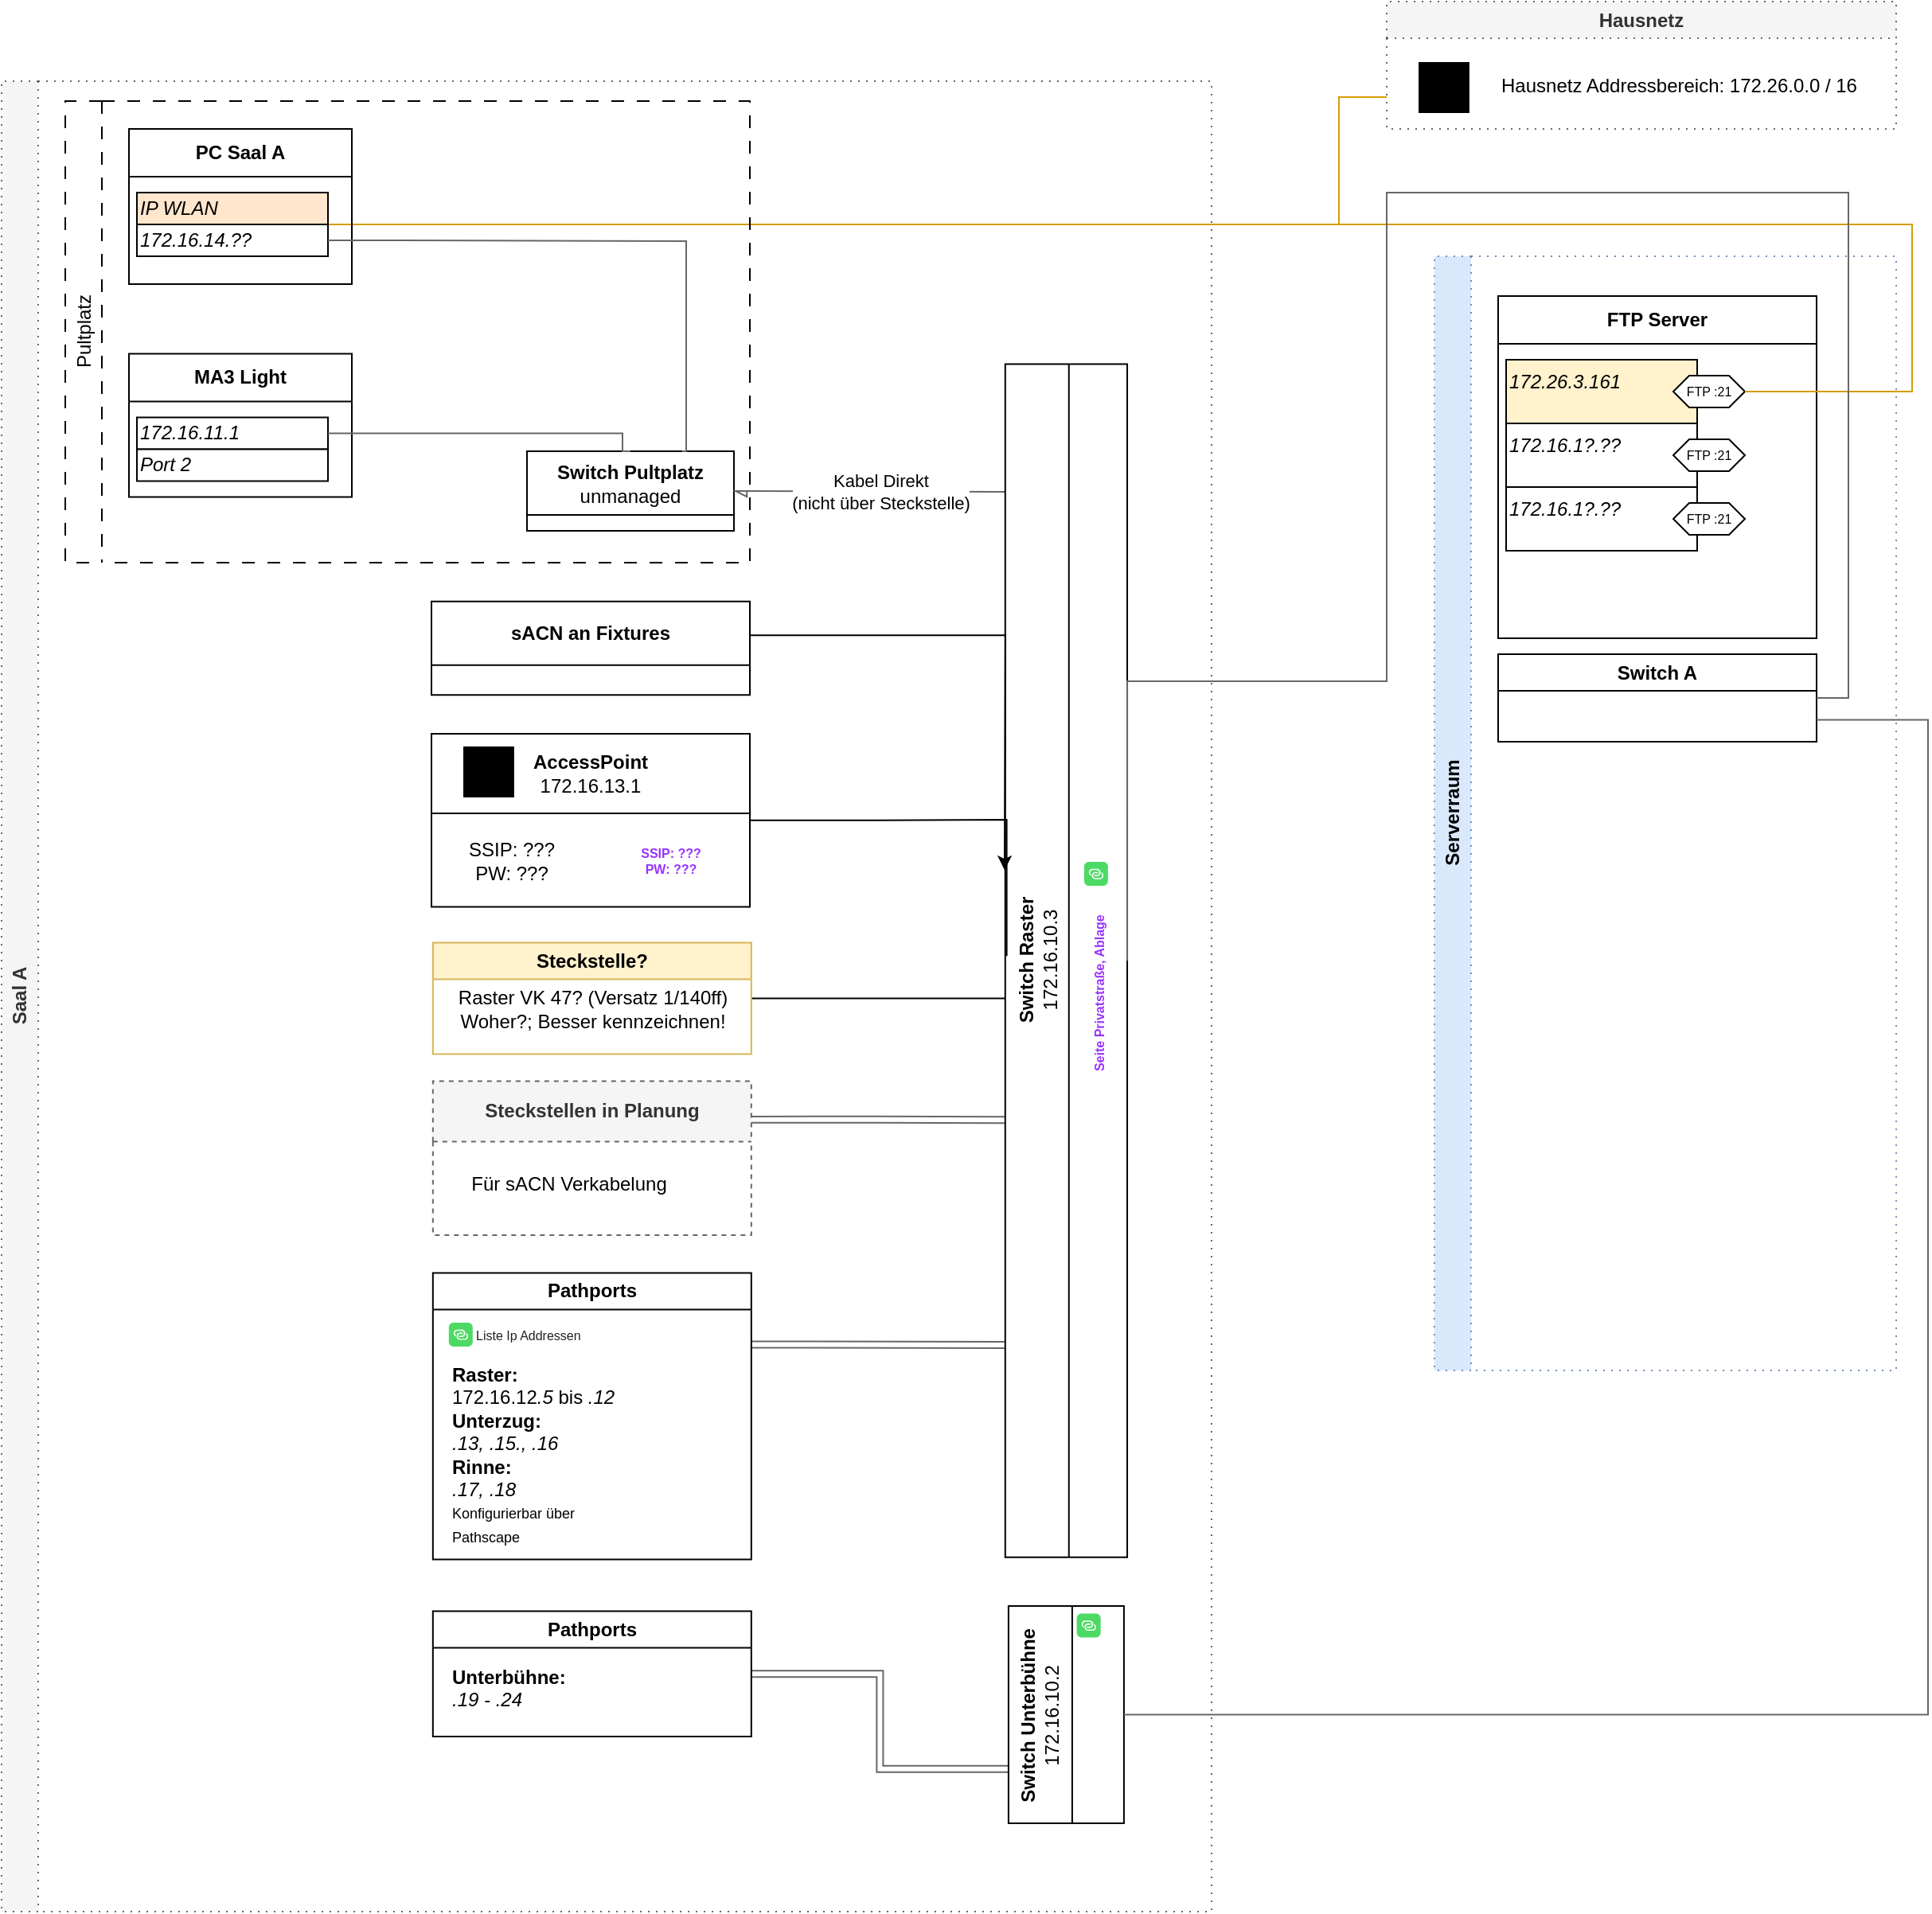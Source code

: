 <mxfile version="26.0.6" pages="2">
  <diagram name="Übersicht" id="d66fe2ae-3e9f-cf2f-6d29-e24063ad5d60">
    <mxGraphModel dx="5036" dy="1028" grid="1" gridSize="10" guides="1" tooltips="1" connect="1" arrows="1" fold="1" page="1" pageScale="1" pageWidth="1100" pageHeight="850" background="none" math="0" shadow="0">
      <root>
        <mxCell id="0" />
        <mxCell id="1" parent="0" />
        <mxCell id="_C5BNkKWTBEPGsjmn6NA-13" value="Hausnetz" style="swimlane;whiteSpace=wrap;html=1;dashed=1;dashPattern=1 4;fillColor=#f5f5f5;fontColor=#333333;strokeColor=#666666;" parent="1" vertex="1">
          <mxGeometry x="-700" y="900" width="320" height="80" as="geometry" />
        </mxCell>
        <mxCell id="_C5BNkKWTBEPGsjmn6NA-14" value="" style="sketch=1;verticalLabelPosition=bottom;sketch=0;aspect=fixed;html=1;verticalAlign=top;strokeColor=none;fillColor=#000000;align=center;outlineConnect=0;pointerEvents=1;shape=mxgraph.citrix2.wifi_router;strokeWidth=1;shadow=0;curveFitting=1;jiggle=2;gradientColor=none;" parent="_C5BNkKWTBEPGsjmn6NA-13" vertex="1">
          <mxGeometry x="20" y="38" width="31.94" height="32" as="geometry" />
        </mxCell>
        <mxCell id="_C5BNkKWTBEPGsjmn6NA-15" value="Hausnetz Addressbereich:&amp;nbsp;172.26.0.0 / 16" style="text;html=1;align=left;verticalAlign=middle;whiteSpace=wrap;rounded=0;" parent="_C5BNkKWTBEPGsjmn6NA-13" vertex="1">
          <mxGeometry x="70" y="38" width="240" height="30" as="geometry" />
        </mxCell>
        <mxCell id="_C5BNkKWTBEPGsjmn6NA-16" style="rounded=0;orthogonalLoop=1;jettySize=auto;html=1;entryX=0;entryY=0.75;entryDx=0;entryDy=0;edgeStyle=orthogonalEdgeStyle;jumpStyle=none;shadow=0;flowAnimation=0;endArrow=none;endFill=0;strokeColor=#d79b00;fillColor=#ffe6cc;" parent="1" source="_C5BNkKWTBEPGsjmn6NA-11" target="_C5BNkKWTBEPGsjmn6NA-13" edge="1">
          <mxGeometry relative="1" as="geometry">
            <Array as="points">
              <mxPoint x="-730" y="1040" />
              <mxPoint x="-730" y="960" />
            </Array>
          </mxGeometry>
        </mxCell>
        <mxCell id="_C5BNkKWTBEPGsjmn6NA-21" value="Serverraum" style="swimlane;horizontal=0;whiteSpace=wrap;html=1;dashed=1;dashPattern=1 4;fillColor=#dae8fc;strokeColor=#6c8ebf;" parent="1" vertex="1">
          <mxGeometry x="-670" y="1060" width="290" height="700" as="geometry" />
        </mxCell>
        <mxCell id="_C5BNkKWTBEPGsjmn6NA-23" value="FTP Server" style="swimlane;whiteSpace=wrap;html=1;startSize=30;" parent="_C5BNkKWTBEPGsjmn6NA-21" vertex="1">
          <mxGeometry x="40" y="25" width="200" height="215" as="geometry" />
        </mxCell>
        <mxCell id="_C5BNkKWTBEPGsjmn6NA-24" value="&lt;i&gt;172.26.3.161&lt;/i&gt;" style="rounded=0;whiteSpace=wrap;html=1;fillColor=#fff2cc;strokeColor=#000000;verticalAlign=top;align=left;" parent="_C5BNkKWTBEPGsjmn6NA-23" vertex="1">
          <mxGeometry x="5" y="40" width="120" height="40" as="geometry" />
        </mxCell>
        <mxCell id="P-Y-znH8DLPPJtFt1mMd-2" value="FTP :21" style="shape=hexagon;perimeter=hexagonPerimeter2;whiteSpace=wrap;html=1;fixedSize=1;size=10.0;fontSize=8;" parent="_C5BNkKWTBEPGsjmn6NA-23" vertex="1">
          <mxGeometry x="110" y="50" width="45" height="20" as="geometry" />
        </mxCell>
        <mxCell id="P-Y-znH8DLPPJtFt1mMd-5" value="&lt;i&gt;172.16.1?.??&lt;/i&gt;" style="rounded=0;whiteSpace=wrap;html=1;verticalAlign=top;align=left;" parent="_C5BNkKWTBEPGsjmn6NA-23" vertex="1">
          <mxGeometry x="5" y="80" width="120" height="40" as="geometry" />
        </mxCell>
        <mxCell id="P-Y-znH8DLPPJtFt1mMd-6" value="FTP :21" style="shape=hexagon;perimeter=hexagonPerimeter2;whiteSpace=wrap;html=1;fixedSize=1;size=10.0;fontSize=8;" parent="_C5BNkKWTBEPGsjmn6NA-23" vertex="1">
          <mxGeometry x="110" y="90" width="45" height="20" as="geometry" />
        </mxCell>
        <mxCell id="P-Y-znH8DLPPJtFt1mMd-8" value="&lt;i&gt;172.16.1?.??&lt;/i&gt;" style="rounded=0;whiteSpace=wrap;html=1;verticalAlign=top;align=left;" parent="_C5BNkKWTBEPGsjmn6NA-23" vertex="1">
          <mxGeometry x="5" y="120" width="120" height="40" as="geometry" />
        </mxCell>
        <mxCell id="P-Y-znH8DLPPJtFt1mMd-9" value="FTP :21" style="shape=hexagon;perimeter=hexagonPerimeter2;whiteSpace=wrap;html=1;fixedSize=1;size=10.0;fontSize=8;" parent="_C5BNkKWTBEPGsjmn6NA-23" vertex="1">
          <mxGeometry x="110" y="130" width="45" height="20" as="geometry" />
        </mxCell>
        <mxCell id="P-Y-znH8DLPPJtFt1mMd-36" value="Switch A" style="swimlane;whiteSpace=wrap;html=1;" parent="_C5BNkKWTBEPGsjmn6NA-21" vertex="1">
          <mxGeometry x="40" y="250" width="200" height="55" as="geometry" />
        </mxCell>
        <mxCell id="_C5BNkKWTBEPGsjmn6NA-22" value="Saal A" style="swimlane;horizontal=0;whiteSpace=wrap;html=1;dashed=1;dashPattern=1 4;fillColor=#f5f5f5;fontColor=#333333;strokeColor=#666666;points=[[0,0,0,0,0],[0,0.25,0,0,0],[0,0.5,0,0,0],[0,0.75,0,0,0],[0,1,0,0,0],[0.25,0,0,0,0],[0.25,1,0,0,0],[0.5,0,0,0,0],[0.5,1,0,0,0],[0.75,0,0,0,0],[0.75,1,0,0,0],[1,0,0,0,0],[1,0.25,0,0,0],[1,0.5,0,0,0],[1,0.75,0,0,0],[1,1,0,0,0]];comic=0;" parent="1" vertex="1">
          <mxGeometry x="-1570" y="950" width="760" height="1150" as="geometry">
            <mxRectangle x="-1330" y="957.5" width="40" height="70" as="alternateBounds" />
          </mxGeometry>
        </mxCell>
        <mxCell id="P-Y-znH8DLPPJtFt1mMd-15" value="&lt;span style=&quot;font-weight: normal;&quot;&gt;Pultplatz&lt;/span&gt;" style="swimlane;horizontal=0;whiteSpace=wrap;html=1;dashed=1;dashPattern=8 8;" parent="_C5BNkKWTBEPGsjmn6NA-22" vertex="1">
          <mxGeometry x="40" y="12.5" width="430" height="290" as="geometry">
            <mxRectangle x="-1290" y="970" width="40" height="80" as="alternateBounds" />
          </mxGeometry>
        </mxCell>
        <mxCell id="_C5BNkKWTBEPGsjmn6NA-10" value="PC Saal A" style="swimlane;whiteSpace=wrap;html=1;startSize=30;" parent="P-Y-znH8DLPPJtFt1mMd-15" vertex="1">
          <mxGeometry x="40" y="17.5" width="140" height="97.5" as="geometry" />
        </mxCell>
        <mxCell id="_C5BNkKWTBEPGsjmn6NA-11" value="&lt;i&gt;IP WLAN&lt;/i&gt;" style="rounded=0;whiteSpace=wrap;html=1;strokeColor=#000000;fillColor=#ffe6cc;align=left;" parent="_C5BNkKWTBEPGsjmn6NA-10" vertex="1">
          <mxGeometry x="5" y="40" width="120" height="20" as="geometry" />
        </mxCell>
        <mxCell id="_C5BNkKWTBEPGsjmn6NA-12" value="&lt;i&gt;172.16.14.??&lt;/i&gt;" style="rounded=0;whiteSpace=wrap;html=1;align=left;" parent="_C5BNkKWTBEPGsjmn6NA-10" vertex="1">
          <mxGeometry x="5" y="60" width="120" height="20" as="geometry" />
        </mxCell>
        <mxCell id="_C5BNkKWTBEPGsjmn6NA-17" value="MA3 Light" style="swimlane;whiteSpace=wrap;html=1;startSize=30;" parent="P-Y-znH8DLPPJtFt1mMd-15" vertex="1">
          <mxGeometry x="40" y="158.75" width="140" height="90" as="geometry">
            <mxRectangle x="40" y="158.75" width="90" height="30" as="alternateBounds" />
          </mxGeometry>
        </mxCell>
        <mxCell id="_C5BNkKWTBEPGsjmn6NA-18" value="&lt;i&gt;172.16.11.1&lt;/i&gt;" style="rounded=0;whiteSpace=wrap;html=1;align=left;" parent="_C5BNkKWTBEPGsjmn6NA-17" vertex="1">
          <mxGeometry x="5" y="40" width="120" height="20" as="geometry" />
        </mxCell>
        <mxCell id="_C5BNkKWTBEPGsjmn6NA-19" value="&lt;i&gt;Port 2&lt;/i&gt;" style="rounded=0;whiteSpace=wrap;html=1;align=left;" parent="_C5BNkKWTBEPGsjmn6NA-17" vertex="1">
          <mxGeometry x="5" y="60" width="120" height="20" as="geometry" />
        </mxCell>
        <mxCell id="P-Y-znH8DLPPJtFt1mMd-14" value="Switch Pultplatz&lt;br&gt;&lt;span style=&quot;font-weight: normal;&quot;&gt;unmanaged&lt;/span&gt;" style="swimlane;whiteSpace=wrap;html=1;startSize=40;" parent="P-Y-znH8DLPPJtFt1mMd-15" vertex="1">
          <mxGeometry x="290" y="220" width="130" height="50" as="geometry" />
        </mxCell>
        <mxCell id="P-Y-znH8DLPPJtFt1mMd-16" style="edgeStyle=orthogonalEdgeStyle;rounded=0;orthogonalLoop=1;jettySize=auto;html=1;exitX=1;exitY=0.5;exitDx=0;exitDy=0;entryX=0.5;entryY=0;entryDx=0;entryDy=0;endArrow=none;endFill=0;fillColor=#f5f5f5;strokeColor=#666666;" parent="P-Y-znH8DLPPJtFt1mMd-15" source="_C5BNkKWTBEPGsjmn6NA-18" target="P-Y-znH8DLPPJtFt1mMd-14" edge="1">
          <mxGeometry relative="1" as="geometry">
            <Array as="points">
              <mxPoint x="350" y="209" />
              <mxPoint x="350" y="220" />
            </Array>
          </mxGeometry>
        </mxCell>
        <mxCell id="P-Y-znH8DLPPJtFt1mMd-17" style="edgeStyle=orthogonalEdgeStyle;rounded=0;orthogonalLoop=1;jettySize=auto;html=1;exitX=1;exitY=0.5;exitDx=0;exitDy=0;entryX=0.75;entryY=0;entryDx=0;entryDy=0;endArrow=none;endFill=0;fillColor=#f5f5f5;strokeColor=#666666;" parent="P-Y-znH8DLPPJtFt1mMd-15" source="_C5BNkKWTBEPGsjmn6NA-12" target="P-Y-znH8DLPPJtFt1mMd-14" edge="1">
          <mxGeometry relative="1" as="geometry">
            <Array as="points">
              <mxPoint x="213" y="88" />
              <mxPoint x="390" y="88" />
              <mxPoint x="390" y="190" />
            </Array>
          </mxGeometry>
        </mxCell>
        <mxCell id="P-Y-znH8DLPPJtFt1mMd-33" style="rounded=0;orthogonalLoop=1;jettySize=auto;html=1;entryX=1;entryY=0.5;entryDx=0;entryDy=0;endArrow=async;endFill=0;fillColor=#f5f5f5;strokeColor=#666666;" parent="_C5BNkKWTBEPGsjmn6NA-22" target="P-Y-znH8DLPPJtFt1mMd-14" edge="1">
          <mxGeometry relative="1" as="geometry">
            <mxPoint x="630" y="258" as="sourcePoint" />
          </mxGeometry>
        </mxCell>
        <mxCell id="P-Y-znH8DLPPJtFt1mMd-34" value="Kabel Direkt&lt;br&gt;(nicht über Steckstelle)" style="edgeLabel;html=1;align=center;verticalAlign=middle;resizable=0;points=[];" parent="P-Y-znH8DLPPJtFt1mMd-33" vertex="1" connectable="0">
          <mxGeometry x="0.346" y="1" relative="1" as="geometry">
            <mxPoint x="36" y="-1" as="offset" />
          </mxGeometry>
        </mxCell>
        <mxCell id="P-Y-znH8DLPPJtFt1mMd-11" value="Switch Raster&lt;br&gt;&lt;span style=&quot;font-weight: normal;&quot;&gt;172.16.10.3&lt;/span&gt;" style="swimlane;whiteSpace=wrap;html=1;startSize=40;swimlaneLine=1;glass=0;rounded=0;shadow=0;rotation=-90;" parent="_C5BNkKWTBEPGsjmn6NA-22" vertex="1">
          <mxGeometry x="293.93" y="514.27" width="749.55" height="76.63" as="geometry">
            <mxRectangle x="595.395" y="649.635" width="110" height="40" as="alternateBounds" />
          </mxGeometry>
        </mxCell>
        <mxCell id="MzpsNFHrvF4brpoUTHrL-18" value="Seite Privatstraße, Ablage" style="text;html=1;align=left;verticalAlign=top;resizable=0;points=[];autosize=1;strokeColor=none;fillColor=none;rotation=-90;fontSize=8;fontColor=#9933FF;fontStyle=1" vertex="1" parent="P-Y-znH8DLPPJtFt1mMd-11">
          <mxGeometry x="334.83" y="40" width="120" height="20" as="geometry" />
        </mxCell>
        <UserObject label="" link="172.16.10.3" id="8Z2GqEkdJc7HsG8jHnMn-7">
          <mxCell style="html=1;strokeWidth=1;shadow=0;dashed=0;shape=mxgraph.ios7.misc.link;fillColor=#4CDA64;strokeColor=none;buttonText=;strokeColor2=#222222;fontColor=#222222;fontSize=8;verticalLabelPosition=bottom;verticalAlign=top;align=center;sketch=0;" vertex="1" parent="P-Y-znH8DLPPJtFt1mMd-11">
            <mxGeometry x="386" y="-23.75" width="15" height="15" as="geometry" />
          </mxCell>
        </UserObject>
        <mxCell id="MzpsNFHrvF4brpoUTHrL-30" style="edgeStyle=orthogonalEdgeStyle;rounded=0;orthogonalLoop=1;jettySize=auto;html=1;exitX=1;exitY=0.25;exitDx=0;exitDy=0;shape=link;fillColor=#f5f5f5;strokeColor=#666666;" edge="1" parent="_C5BNkKWTBEPGsjmn6NA-22" source="P-Y-znH8DLPPJtFt1mMd-10">
          <mxGeometry relative="1" as="geometry">
            <mxPoint x="630" y="794" as="targetPoint" />
            <Array as="points">
              <mxPoint x="630" y="794" />
            </Array>
          </mxGeometry>
        </mxCell>
        <mxCell id="P-Y-znH8DLPPJtFt1mMd-10" value="Pathports" style="swimlane;whiteSpace=wrap;html=1;" parent="_C5BNkKWTBEPGsjmn6NA-22" vertex="1">
          <mxGeometry x="270.91" y="748.75" width="200" height="180" as="geometry">
            <mxRectangle x="60" y="531.25" width="90" height="30" as="alternateBounds" />
          </mxGeometry>
        </mxCell>
        <mxCell id="MzpsNFHrvF4brpoUTHrL-1" value="&lt;b&gt;Raster:&lt;/b&gt; 172.16.12&lt;i&gt;.5&lt;/i&gt; bis &lt;i&gt;.12&lt;/i&gt;&lt;div&gt;&lt;b&gt;Unterzug:&lt;/b&gt;&lt;/div&gt;&lt;div&gt;&lt;i&gt;.13, .15., .16&lt;/i&gt;&lt;br&gt;&lt;b&gt;Rinne:&lt;/b&gt;&lt;/div&gt;&lt;div&gt;&lt;i&gt;.17, .18&lt;/i&gt;&lt;br&gt;&lt;/div&gt;&lt;div&gt;&lt;font style=&quot;font-size: 9px;&quot;&gt;Konfigurierbar über Pathscape&lt;/font&gt;&lt;/div&gt;" style="text;html=1;align=left;verticalAlign=top;whiteSpace=wrap;rounded=0;" vertex="1" parent="P-Y-znH8DLPPJtFt1mMd-10">
          <mxGeometry x="10" y="50" width="110" height="130" as="geometry" />
        </mxCell>
        <UserObject label="Liste Ip Addressen" link="https://cloud.schaubuehne.de/index.php/apps/files/files/577146?dir=/Abt_Beleuchtung/Stellwerk,%20Netzwerk/SAL%20Netzwerk&amp;openfile=true" linkTarget="_blank" id="MzpsNFHrvF4brpoUTHrL-4">
          <mxCell style="html=1;strokeWidth=1;shadow=0;dashed=0;shape=mxgraph.ios7.misc.link;fillColor=#4CDA64;strokeColor=none;buttonText=;strokeColor2=#222222;fontColor=#222222;fontSize=8;verticalLabelPosition=bottom;verticalAlign=middle;align=left;sketch=0;movableLabel=1;" vertex="1" parent="P-Y-znH8DLPPJtFt1mMd-10">
            <mxGeometry x="10" y="31.25" width="15" height="15" as="geometry">
              <mxPoint x="15" y="-15" as="offset" />
            </mxGeometry>
          </mxCell>
        </UserObject>
        <mxCell id="MzpsNFHrvF4brpoUTHrL-53" style="edgeStyle=orthogonalEdgeStyle;rounded=0;orthogonalLoop=1;jettySize=auto;html=1;exitX=0.997;exitY=0.362;exitDx=0;exitDy=0;exitPerimeter=0;" edge="1" parent="_C5BNkKWTBEPGsjmn6NA-22" source="MzpsNFHrvF4brpoUTHrL-57">
          <mxGeometry relative="1" as="geometry">
            <mxPoint x="630" y="495.625" as="targetPoint" />
            <mxPoint x="500" y="495.644" as="sourcePoint" />
          </mxGeometry>
        </mxCell>
        <mxCell id="MzpsNFHrvF4brpoUTHrL-47" style="edgeStyle=orthogonalEdgeStyle;rounded=0;orthogonalLoop=1;jettySize=auto;html=1;exitX=1;exitY=0.5;exitDx=0;exitDy=0;entryX=0.25;entryY=0;entryDx=0;entryDy=0;shape=link;fillColor=#f5f5f5;strokeColor=#666666;" edge="1" parent="_C5BNkKWTBEPGsjmn6NA-22" source="MzpsNFHrvF4brpoUTHrL-11" target="P-Y-znH8DLPPJtFt1mMd-35">
          <mxGeometry relative="1" as="geometry" />
        </mxCell>
        <mxCell id="MzpsNFHrvF4brpoUTHrL-11" value="Pathports" style="swimlane;whiteSpace=wrap;html=1;" vertex="1" parent="_C5BNkKWTBEPGsjmn6NA-22">
          <mxGeometry x="270.91" y="961.25" width="200" height="78.75" as="geometry" />
        </mxCell>
        <mxCell id="MzpsNFHrvF4brpoUTHrL-12" value="&lt;div&gt;&lt;b&gt;Unterbühne:&lt;/b&gt;&lt;/div&gt;&lt;div&gt;&lt;i&gt;.19 - .24&lt;/i&gt;&lt;/div&gt;" style="text;html=1;align=left;verticalAlign=top;whiteSpace=wrap;rounded=0;" vertex="1" parent="MzpsNFHrvF4brpoUTHrL-11">
          <mxGeometry x="10" y="27.5" width="110" height="50" as="geometry" />
        </mxCell>
        <mxCell id="MzpsNFHrvF4brpoUTHrL-20" value="" style="ellipse;whiteSpace=wrap;html=1;align=center;aspect=fixed;fillColor=none;strokeColor=none;resizable=0;perimeter=centerPerimeter;rotatable=0;allowArrows=0;points=[];outlineConnect=1;" vertex="1" parent="_C5BNkKWTBEPGsjmn6NA-22">
          <mxGeometry x="295" y="351.25" width="10" height="10" as="geometry" />
        </mxCell>
        <mxCell id="MzpsNFHrvF4brpoUTHrL-59" style="edgeStyle=orthogonalEdgeStyle;rounded=0;orthogonalLoop=1;jettySize=auto;html=1;exitX=1;exitY=0.25;exitDx=0;exitDy=0;shape=link;fillColor=#f5f5f5;strokeColor=#666666;" edge="1" parent="_C5BNkKWTBEPGsjmn6NA-22" source="MzpsNFHrvF4brpoUTHrL-26">
          <mxGeometry relative="1" as="geometry">
            <mxPoint x="630" y="652.565" as="targetPoint" />
          </mxGeometry>
        </mxCell>
        <mxCell id="MzpsNFHrvF4brpoUTHrL-26" value="Steckstellen in Planung" style="swimlane;whiteSpace=wrap;html=1;fillColor=#f5f5f5;fontColor=#333333;strokeColor=#666666;dashed=1;startSize=38;" vertex="1" parent="_C5BNkKWTBEPGsjmn6NA-22">
          <mxGeometry x="270.91" y="628.25" width="200" height="96.75" as="geometry">
            <mxRectangle x="60" y="423.25" width="170" height="38" as="alternateBounds" />
          </mxGeometry>
        </mxCell>
        <mxCell id="MzpsNFHrvF4brpoUTHrL-33" value="Für sACN Verkabelung" style="text;html=1;align=center;verticalAlign=middle;resizable=0;points=[];autosize=1;strokeColor=none;fillColor=none;" vertex="1" parent="MzpsNFHrvF4brpoUTHrL-26">
          <mxGeometry x="10" y="49.25" width="150" height="30" as="geometry" />
        </mxCell>
        <mxCell id="MzpsNFHrvF4brpoUTHrL-61" style="edgeStyle=orthogonalEdgeStyle;rounded=0;orthogonalLoop=1;jettySize=auto;html=1;endArrow=none;endFill=0;" edge="1" parent="_C5BNkKWTBEPGsjmn6NA-22" source="MzpsNFHrvF4brpoUTHrL-21">
          <mxGeometry relative="1" as="geometry">
            <mxPoint x="630" y="576.25" as="targetPoint" />
          </mxGeometry>
        </mxCell>
        <mxCell id="MzpsNFHrvF4brpoUTHrL-21" value="Steckstelle?" style="swimlane;whiteSpace=wrap;html=1;fillColor=#fff2cc;strokeColor=#d6b656;" vertex="1" parent="_C5BNkKWTBEPGsjmn6NA-22">
          <mxGeometry x="270.91" y="541.25" width="200" height="70" as="geometry">
            <mxRectangle x="60" y="336.25" width="110" height="30" as="alternateBounds" />
          </mxGeometry>
        </mxCell>
        <mxCell id="MzpsNFHrvF4brpoUTHrL-22" value="Raster VK 47? (Versatz 1/140ff)&lt;br&gt;Woher?; Besser kennzeichnen!" style="text;html=1;align=center;verticalAlign=middle;resizable=0;points=[];autosize=1;strokeColor=none;fillColor=none;" vertex="1" parent="MzpsNFHrvF4brpoUTHrL-21">
          <mxGeometry x="5" y="21.25" width="190" height="40" as="geometry" />
        </mxCell>
        <mxCell id="MzpsNFHrvF4brpoUTHrL-42" value="&lt;b style=&quot;text-wrap-mode: nowrap;&quot;&gt;AccessPoint&lt;/b&gt;&lt;div style=&quot;font-weight: 400; text-wrap-mode: nowrap;&quot;&gt;172.16.13.1&lt;/div&gt;" style="swimlane;whiteSpace=wrap;html=1;startSize=50;" vertex="1" parent="_C5BNkKWTBEPGsjmn6NA-22">
          <mxGeometry x="270" y="410" width="200" height="108.75" as="geometry">
            <mxRectangle x="320" y="601.25" width="110" height="50" as="alternateBounds" />
          </mxGeometry>
        </mxCell>
        <mxCell id="MzpsNFHrvF4brpoUTHrL-37" value="" style="sketch=1;verticalLabelPosition=bottom;sketch=0;aspect=fixed;html=1;verticalAlign=top;strokeColor=none;fillColor=#000000;align=center;outlineConnect=0;pointerEvents=1;shape=mxgraph.citrix2.wifi_router;strokeWidth=1;shadow=0;curveFitting=1;jiggle=2;gradientColor=none;" vertex="1" parent="MzpsNFHrvF4brpoUTHrL-42">
          <mxGeometry x="20" y="8" width="31.94" height="32" as="geometry" />
        </mxCell>
        <mxCell id="MzpsNFHrvF4brpoUTHrL-38" value="SSIP: ???&lt;br&gt;PW: ???" style="text;html=1;align=center;verticalAlign=middle;resizable=0;points=[];autosize=1;strokeColor=none;fillColor=none;" vertex="1" parent="MzpsNFHrvF4brpoUTHrL-42">
          <mxGeometry x="10" y="60" width="80" height="40" as="geometry" />
        </mxCell>
        <mxCell id="MzpsNFHrvF4brpoUTHrL-44" value="SSIP: ???&lt;br&gt;PW: ???" style="text;html=1;align=center;verticalAlign=middle;resizable=0;points=[];autosize=1;strokeColor=none;fillColor=none;fontSize=8;fontColor=#9933FF;fontStyle=1" vertex="1" parent="MzpsNFHrvF4brpoUTHrL-42">
          <mxGeometry x="120" y="65" width="60" height="30" as="geometry" />
        </mxCell>
        <mxCell id="P-Y-znH8DLPPJtFt1mMd-35" value="Switch Unterbühne&lt;br&gt;&lt;span style=&quot;font-weight: 400;&quot;&gt;172.16.10.2&lt;/span&gt;" style="swimlane;whiteSpace=wrap;html=1;startSize=40;swimlaneLine=1;glass=0;rounded=0;shadow=0;rotation=-90;" parent="_C5BNkKWTBEPGsjmn6NA-22" vertex="1">
          <mxGeometry x="600.5" y="990" width="136.41" height="72.5" as="geometry" />
        </mxCell>
        <UserObject label="" link="172.16.10.2" id="8Z2GqEkdJc7HsG8jHnMn-8">
          <mxCell style="html=1;strokeWidth=1;shadow=0;dashed=0;shape=mxgraph.ios7.misc.link;fillColor=#4CDA64;strokeColor=none;buttonText=;strokeColor2=#222222;fontColor=#222222;fontSize=8;verticalLabelPosition=bottom;verticalAlign=top;align=center;sketch=0;" vertex="1" parent="P-Y-znH8DLPPJtFt1mMd-35">
            <mxGeometry x="74.83" y="-27.27" width="15" height="15" as="geometry" />
          </mxCell>
        </UserObject>
        <mxCell id="MzpsNFHrvF4brpoUTHrL-57" value="&lt;b style=&quot;text-wrap-mode: nowrap;&quot;&gt;sACN an Fixtures&lt;/b&gt;" style="swimlane;whiteSpace=wrap;html=1;startSize=40;" vertex="1" parent="_C5BNkKWTBEPGsjmn6NA-22">
          <mxGeometry x="270" y="326.88" width="200" height="58.75" as="geometry">
            <mxRectangle x="330" y="472.5" width="140" height="40" as="alternateBounds" />
          </mxGeometry>
        </mxCell>
        <mxCell id="MzpsNFHrvF4brpoUTHrL-62" style="edgeStyle=orthogonalEdgeStyle;rounded=0;orthogonalLoop=1;jettySize=auto;html=1;entryX=0.504;entryY=0.012;entryDx=0;entryDy=0;entryPerimeter=0;endArrow=none;endFill=0;" edge="1" parent="_C5BNkKWTBEPGsjmn6NA-22" source="MzpsNFHrvF4brpoUTHrL-42" target="P-Y-znH8DLPPJtFt1mMd-11">
          <mxGeometry relative="1" as="geometry">
            <Array as="points">
              <mxPoint x="550" y="464" />
              <mxPoint x="631" y="464" />
            </Array>
          </mxGeometry>
        </mxCell>
        <mxCell id="P-Y-znH8DLPPJtFt1mMd-4" style="edgeStyle=orthogonalEdgeStyle;rounded=0;orthogonalLoop=1;jettySize=auto;html=1;entryX=0;entryY=0.75;entryDx=0;entryDy=0;fillColor=#ffe6cc;strokeColor=#d79b00;endArrow=none;endFill=0;exitX=1;exitY=0.5;exitDx=0;exitDy=0;" parent="1" source="P-Y-znH8DLPPJtFt1mMd-2" target="_C5BNkKWTBEPGsjmn6NA-13" edge="1">
          <mxGeometry relative="1" as="geometry">
            <mxPoint x="-730" y="990" as="targetPoint" />
            <Array as="points">
              <mxPoint x="-370" y="1145" />
              <mxPoint x="-370" y="1040" />
              <mxPoint x="-730" y="1040" />
              <mxPoint x="-730" y="960" />
            </Array>
          </mxGeometry>
        </mxCell>
        <mxCell id="P-Y-znH8DLPPJtFt1mMd-13" style="edgeStyle=orthogonalEdgeStyle;rounded=0;orthogonalLoop=1;jettySize=auto;html=1;exitX=1;exitY=0.5;exitDx=0;exitDy=0;entryX=0.5;entryY=1;entryDx=0;entryDy=0;fillColor=#f5f5f5;strokeColor=#666666;endArrow=none;endFill=0;" parent="1" source="P-Y-znH8DLPPJtFt1mMd-36" target="P-Y-znH8DLPPJtFt1mMd-11" edge="1">
          <mxGeometry relative="1" as="geometry">
            <Array as="points">
              <mxPoint x="-410" y="1338" />
              <mxPoint x="-410" y="1020" />
              <mxPoint x="-700" y="1020" />
              <mxPoint x="-700" y="1327" />
            </Array>
          </mxGeometry>
        </mxCell>
        <mxCell id="8Z2GqEkdJc7HsG8jHnMn-11" style="edgeStyle=orthogonalEdgeStyle;rounded=0;orthogonalLoop=1;jettySize=auto;html=1;exitX=0.5;exitY=1;exitDx=0;exitDy=0;entryX=1;entryY=0.75;entryDx=0;entryDy=0;fillColor=#f5f5f5;strokeColor=#666666;endArrow=none;endFill=0;" edge="1" parent="1" source="P-Y-znH8DLPPJtFt1mMd-35" target="P-Y-znH8DLPPJtFt1mMd-36">
          <mxGeometry relative="1" as="geometry">
            <Array as="points">
              <mxPoint x="-360" y="1976" />
              <mxPoint x="-360" y="1351" />
            </Array>
          </mxGeometry>
        </mxCell>
      </root>
    </mxGraphModel>
  </diagram>
  <diagram id="LkmLFInu36DlAiiVUFTq" name="A-Raster-Pathports">
    <mxGraphModel grid="1" page="1" gridSize="10" guides="1" tooltips="1" connect="1" arrows="1" fold="1" pageScale="1" pageWidth="827" pageHeight="1169" math="0" shadow="0">
      <root>
        <mxCell id="0" />
        <mxCell id="1" parent="0" />
      </root>
    </mxGraphModel>
  </diagram>
</mxfile>
